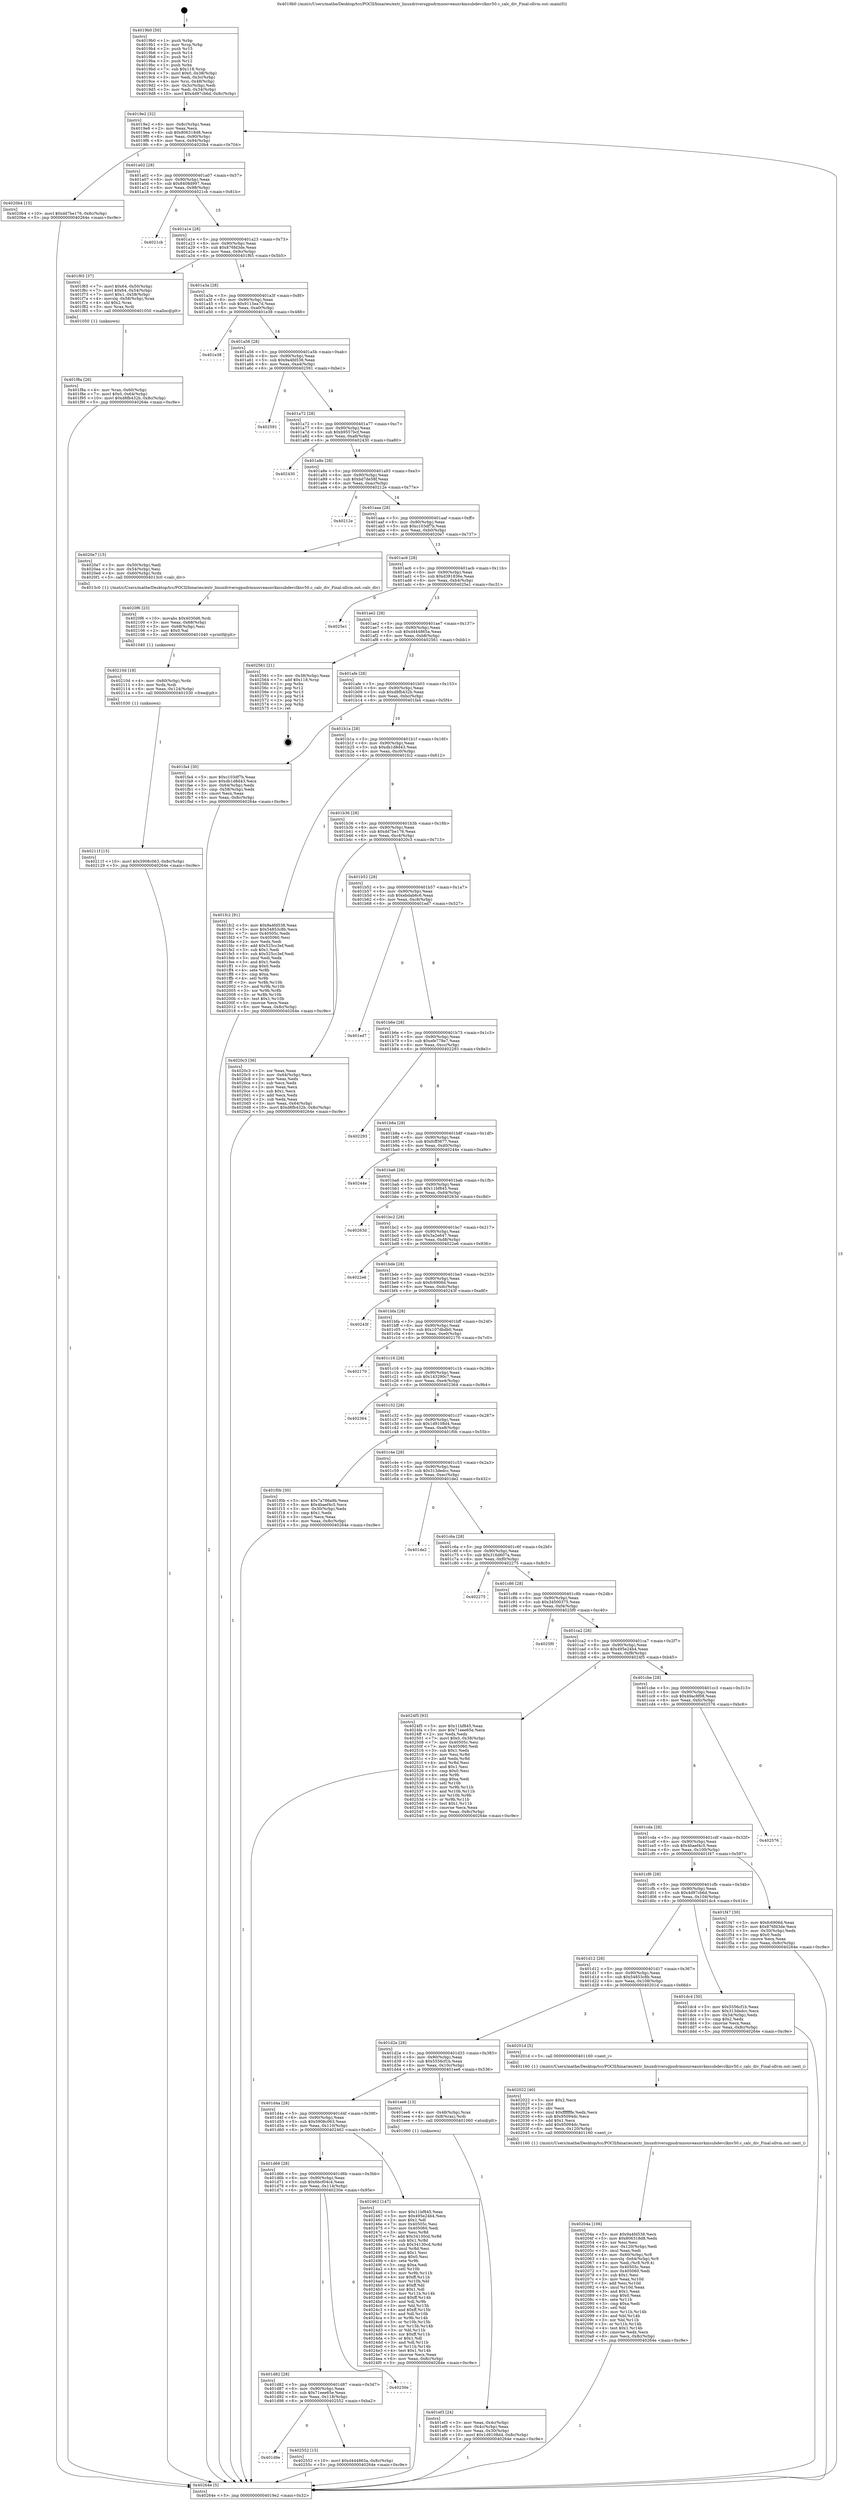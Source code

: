 digraph "0x4019b0" {
  label = "0x4019b0 (/mnt/c/Users/mathe/Desktop/tcc/POCII/binaries/extr_linuxdriversgpudrmnouveaunvkmsubdevclknv50.c_calc_div_Final-ollvm.out::main(0))"
  labelloc = "t"
  node[shape=record]

  Entry [label="",width=0.3,height=0.3,shape=circle,fillcolor=black,style=filled]
  "0x4019e2" [label="{
     0x4019e2 [32]\l
     | [instrs]\l
     &nbsp;&nbsp;0x4019e2 \<+6\>: mov -0x8c(%rbp),%eax\l
     &nbsp;&nbsp;0x4019e8 \<+2\>: mov %eax,%ecx\l
     &nbsp;&nbsp;0x4019ea \<+6\>: sub $0x806318d8,%ecx\l
     &nbsp;&nbsp;0x4019f0 \<+6\>: mov %eax,-0x90(%rbp)\l
     &nbsp;&nbsp;0x4019f6 \<+6\>: mov %ecx,-0x94(%rbp)\l
     &nbsp;&nbsp;0x4019fc \<+6\>: je 00000000004020b4 \<main+0x704\>\l
  }"]
  "0x4020b4" [label="{
     0x4020b4 [15]\l
     | [instrs]\l
     &nbsp;&nbsp;0x4020b4 \<+10\>: movl $0xdd7be176,-0x8c(%rbp)\l
     &nbsp;&nbsp;0x4020be \<+5\>: jmp 000000000040264e \<main+0xc9e\>\l
  }"]
  "0x401a02" [label="{
     0x401a02 [28]\l
     | [instrs]\l
     &nbsp;&nbsp;0x401a02 \<+5\>: jmp 0000000000401a07 \<main+0x57\>\l
     &nbsp;&nbsp;0x401a07 \<+6\>: mov -0x90(%rbp),%eax\l
     &nbsp;&nbsp;0x401a0d \<+5\>: sub $0x8408d997,%eax\l
     &nbsp;&nbsp;0x401a12 \<+6\>: mov %eax,-0x98(%rbp)\l
     &nbsp;&nbsp;0x401a18 \<+6\>: je 00000000004021cb \<main+0x81b\>\l
  }"]
  Exit [label="",width=0.3,height=0.3,shape=circle,fillcolor=black,style=filled,peripheries=2]
  "0x4021cb" [label="{
     0x4021cb\l
  }", style=dashed]
  "0x401a1e" [label="{
     0x401a1e [28]\l
     | [instrs]\l
     &nbsp;&nbsp;0x401a1e \<+5\>: jmp 0000000000401a23 \<main+0x73\>\l
     &nbsp;&nbsp;0x401a23 \<+6\>: mov -0x90(%rbp),%eax\l
     &nbsp;&nbsp;0x401a29 \<+5\>: sub $0x876fd3de,%eax\l
     &nbsp;&nbsp;0x401a2e \<+6\>: mov %eax,-0x9c(%rbp)\l
     &nbsp;&nbsp;0x401a34 \<+6\>: je 0000000000401f65 \<main+0x5b5\>\l
  }"]
  "0x401d9e" [label="{
     0x401d9e\l
  }", style=dashed]
  "0x401f65" [label="{
     0x401f65 [37]\l
     | [instrs]\l
     &nbsp;&nbsp;0x401f65 \<+7\>: movl $0x64,-0x50(%rbp)\l
     &nbsp;&nbsp;0x401f6c \<+7\>: movl $0x64,-0x54(%rbp)\l
     &nbsp;&nbsp;0x401f73 \<+7\>: movl $0x1,-0x58(%rbp)\l
     &nbsp;&nbsp;0x401f7a \<+4\>: movslq -0x58(%rbp),%rax\l
     &nbsp;&nbsp;0x401f7e \<+4\>: shl $0x2,%rax\l
     &nbsp;&nbsp;0x401f82 \<+3\>: mov %rax,%rdi\l
     &nbsp;&nbsp;0x401f85 \<+5\>: call 0000000000401050 \<malloc@plt\>\l
     | [calls]\l
     &nbsp;&nbsp;0x401050 \{1\} (unknown)\l
  }"]
  "0x401a3a" [label="{
     0x401a3a [28]\l
     | [instrs]\l
     &nbsp;&nbsp;0x401a3a \<+5\>: jmp 0000000000401a3f \<main+0x8f\>\l
     &nbsp;&nbsp;0x401a3f \<+6\>: mov -0x90(%rbp),%eax\l
     &nbsp;&nbsp;0x401a45 \<+5\>: sub $0x9115ea7d,%eax\l
     &nbsp;&nbsp;0x401a4a \<+6\>: mov %eax,-0xa0(%rbp)\l
     &nbsp;&nbsp;0x401a50 \<+6\>: je 0000000000401e38 \<main+0x488\>\l
  }"]
  "0x402552" [label="{
     0x402552 [15]\l
     | [instrs]\l
     &nbsp;&nbsp;0x402552 \<+10\>: movl $0xd444865a,-0x8c(%rbp)\l
     &nbsp;&nbsp;0x40255c \<+5\>: jmp 000000000040264e \<main+0xc9e\>\l
  }"]
  "0x401e38" [label="{
     0x401e38\l
  }", style=dashed]
  "0x401a56" [label="{
     0x401a56 [28]\l
     | [instrs]\l
     &nbsp;&nbsp;0x401a56 \<+5\>: jmp 0000000000401a5b \<main+0xab\>\l
     &nbsp;&nbsp;0x401a5b \<+6\>: mov -0x90(%rbp),%eax\l
     &nbsp;&nbsp;0x401a61 \<+5\>: sub $0x9a4fd538,%eax\l
     &nbsp;&nbsp;0x401a66 \<+6\>: mov %eax,-0xa4(%rbp)\l
     &nbsp;&nbsp;0x401a6c \<+6\>: je 0000000000402591 \<main+0xbe1\>\l
  }"]
  "0x401d82" [label="{
     0x401d82 [28]\l
     | [instrs]\l
     &nbsp;&nbsp;0x401d82 \<+5\>: jmp 0000000000401d87 \<main+0x3d7\>\l
     &nbsp;&nbsp;0x401d87 \<+6\>: mov -0x90(%rbp),%eax\l
     &nbsp;&nbsp;0x401d8d \<+5\>: sub $0x71eee65e,%eax\l
     &nbsp;&nbsp;0x401d92 \<+6\>: mov %eax,-0x118(%rbp)\l
     &nbsp;&nbsp;0x401d98 \<+6\>: je 0000000000402552 \<main+0xba2\>\l
  }"]
  "0x402591" [label="{
     0x402591\l
  }", style=dashed]
  "0x401a72" [label="{
     0x401a72 [28]\l
     | [instrs]\l
     &nbsp;&nbsp;0x401a72 \<+5\>: jmp 0000000000401a77 \<main+0xc7\>\l
     &nbsp;&nbsp;0x401a77 \<+6\>: mov -0x90(%rbp),%eax\l
     &nbsp;&nbsp;0x401a7d \<+5\>: sub $0xb9557bcf,%eax\l
     &nbsp;&nbsp;0x401a82 \<+6\>: mov %eax,-0xa8(%rbp)\l
     &nbsp;&nbsp;0x401a88 \<+6\>: je 0000000000402430 \<main+0xa80\>\l
  }"]
  "0x40230e" [label="{
     0x40230e\l
  }", style=dashed]
  "0x402430" [label="{
     0x402430\l
  }", style=dashed]
  "0x401a8e" [label="{
     0x401a8e [28]\l
     | [instrs]\l
     &nbsp;&nbsp;0x401a8e \<+5\>: jmp 0000000000401a93 \<main+0xe3\>\l
     &nbsp;&nbsp;0x401a93 \<+6\>: mov -0x90(%rbp),%eax\l
     &nbsp;&nbsp;0x401a99 \<+5\>: sub $0xbd7de58f,%eax\l
     &nbsp;&nbsp;0x401a9e \<+6\>: mov %eax,-0xac(%rbp)\l
     &nbsp;&nbsp;0x401aa4 \<+6\>: je 000000000040212e \<main+0x77e\>\l
  }"]
  "0x401d66" [label="{
     0x401d66 [28]\l
     | [instrs]\l
     &nbsp;&nbsp;0x401d66 \<+5\>: jmp 0000000000401d6b \<main+0x3bb\>\l
     &nbsp;&nbsp;0x401d6b \<+6\>: mov -0x90(%rbp),%eax\l
     &nbsp;&nbsp;0x401d71 \<+5\>: sub $0x6bcf04c4,%eax\l
     &nbsp;&nbsp;0x401d76 \<+6\>: mov %eax,-0x114(%rbp)\l
     &nbsp;&nbsp;0x401d7c \<+6\>: je 000000000040230e \<main+0x95e\>\l
  }"]
  "0x40212e" [label="{
     0x40212e\l
  }", style=dashed]
  "0x401aaa" [label="{
     0x401aaa [28]\l
     | [instrs]\l
     &nbsp;&nbsp;0x401aaa \<+5\>: jmp 0000000000401aaf \<main+0xff\>\l
     &nbsp;&nbsp;0x401aaf \<+6\>: mov -0x90(%rbp),%eax\l
     &nbsp;&nbsp;0x401ab5 \<+5\>: sub $0xc103df7b,%eax\l
     &nbsp;&nbsp;0x401aba \<+6\>: mov %eax,-0xb0(%rbp)\l
     &nbsp;&nbsp;0x401ac0 \<+6\>: je 00000000004020e7 \<main+0x737\>\l
  }"]
  "0x402462" [label="{
     0x402462 [147]\l
     | [instrs]\l
     &nbsp;&nbsp;0x402462 \<+5\>: mov $0x11bf845,%eax\l
     &nbsp;&nbsp;0x402467 \<+5\>: mov $0x495e24b4,%ecx\l
     &nbsp;&nbsp;0x40246c \<+2\>: mov $0x1,%dl\l
     &nbsp;&nbsp;0x40246e \<+7\>: mov 0x40505c,%esi\l
     &nbsp;&nbsp;0x402475 \<+7\>: mov 0x405060,%edi\l
     &nbsp;&nbsp;0x40247c \<+3\>: mov %esi,%r8d\l
     &nbsp;&nbsp;0x40247f \<+7\>: add $0x34130cd,%r8d\l
     &nbsp;&nbsp;0x402486 \<+4\>: sub $0x1,%r8d\l
     &nbsp;&nbsp;0x40248a \<+7\>: sub $0x34130cd,%r8d\l
     &nbsp;&nbsp;0x402491 \<+4\>: imul %r8d,%esi\l
     &nbsp;&nbsp;0x402495 \<+3\>: and $0x1,%esi\l
     &nbsp;&nbsp;0x402498 \<+3\>: cmp $0x0,%esi\l
     &nbsp;&nbsp;0x40249b \<+4\>: sete %r9b\l
     &nbsp;&nbsp;0x40249f \<+3\>: cmp $0xa,%edi\l
     &nbsp;&nbsp;0x4024a2 \<+4\>: setl %r10b\l
     &nbsp;&nbsp;0x4024a6 \<+3\>: mov %r9b,%r11b\l
     &nbsp;&nbsp;0x4024a9 \<+4\>: xor $0xff,%r11b\l
     &nbsp;&nbsp;0x4024ad \<+3\>: mov %r10b,%bl\l
     &nbsp;&nbsp;0x4024b0 \<+3\>: xor $0xff,%bl\l
     &nbsp;&nbsp;0x4024b3 \<+3\>: xor $0x1,%dl\l
     &nbsp;&nbsp;0x4024b6 \<+3\>: mov %r11b,%r14b\l
     &nbsp;&nbsp;0x4024b9 \<+4\>: and $0xff,%r14b\l
     &nbsp;&nbsp;0x4024bd \<+3\>: and %dl,%r9b\l
     &nbsp;&nbsp;0x4024c0 \<+3\>: mov %bl,%r15b\l
     &nbsp;&nbsp;0x4024c3 \<+4\>: and $0xff,%r15b\l
     &nbsp;&nbsp;0x4024c7 \<+3\>: and %dl,%r10b\l
     &nbsp;&nbsp;0x4024ca \<+3\>: or %r9b,%r14b\l
     &nbsp;&nbsp;0x4024cd \<+3\>: or %r10b,%r15b\l
     &nbsp;&nbsp;0x4024d0 \<+3\>: xor %r15b,%r14b\l
     &nbsp;&nbsp;0x4024d3 \<+3\>: or %bl,%r11b\l
     &nbsp;&nbsp;0x4024d6 \<+4\>: xor $0xff,%r11b\l
     &nbsp;&nbsp;0x4024da \<+3\>: or $0x1,%dl\l
     &nbsp;&nbsp;0x4024dd \<+3\>: and %dl,%r11b\l
     &nbsp;&nbsp;0x4024e0 \<+3\>: or %r11b,%r14b\l
     &nbsp;&nbsp;0x4024e3 \<+4\>: test $0x1,%r14b\l
     &nbsp;&nbsp;0x4024e7 \<+3\>: cmovne %ecx,%eax\l
     &nbsp;&nbsp;0x4024ea \<+6\>: mov %eax,-0x8c(%rbp)\l
     &nbsp;&nbsp;0x4024f0 \<+5\>: jmp 000000000040264e \<main+0xc9e\>\l
  }"]
  "0x4020e7" [label="{
     0x4020e7 [15]\l
     | [instrs]\l
     &nbsp;&nbsp;0x4020e7 \<+3\>: mov -0x50(%rbp),%edi\l
     &nbsp;&nbsp;0x4020ea \<+3\>: mov -0x54(%rbp),%esi\l
     &nbsp;&nbsp;0x4020ed \<+4\>: mov -0x60(%rbp),%rdx\l
     &nbsp;&nbsp;0x4020f1 \<+5\>: call 00000000004013c0 \<calc_div\>\l
     | [calls]\l
     &nbsp;&nbsp;0x4013c0 \{1\} (/mnt/c/Users/mathe/Desktop/tcc/POCII/binaries/extr_linuxdriversgpudrmnouveaunvkmsubdevclknv50.c_calc_div_Final-ollvm.out::calc_div)\l
  }"]
  "0x401ac6" [label="{
     0x401ac6 [28]\l
     | [instrs]\l
     &nbsp;&nbsp;0x401ac6 \<+5\>: jmp 0000000000401acb \<main+0x11b\>\l
     &nbsp;&nbsp;0x401acb \<+6\>: mov -0x90(%rbp),%eax\l
     &nbsp;&nbsp;0x401ad1 \<+5\>: sub $0xd381836e,%eax\l
     &nbsp;&nbsp;0x401ad6 \<+6\>: mov %eax,-0xb4(%rbp)\l
     &nbsp;&nbsp;0x401adc \<+6\>: je 00000000004025e1 \<main+0xc31\>\l
  }"]
  "0x40211f" [label="{
     0x40211f [15]\l
     | [instrs]\l
     &nbsp;&nbsp;0x40211f \<+10\>: movl $0x5908c063,-0x8c(%rbp)\l
     &nbsp;&nbsp;0x402129 \<+5\>: jmp 000000000040264e \<main+0xc9e\>\l
  }"]
  "0x4025e1" [label="{
     0x4025e1\l
  }", style=dashed]
  "0x401ae2" [label="{
     0x401ae2 [28]\l
     | [instrs]\l
     &nbsp;&nbsp;0x401ae2 \<+5\>: jmp 0000000000401ae7 \<main+0x137\>\l
     &nbsp;&nbsp;0x401ae7 \<+6\>: mov -0x90(%rbp),%eax\l
     &nbsp;&nbsp;0x401aed \<+5\>: sub $0xd444865a,%eax\l
     &nbsp;&nbsp;0x401af2 \<+6\>: mov %eax,-0xb8(%rbp)\l
     &nbsp;&nbsp;0x401af8 \<+6\>: je 0000000000402561 \<main+0xbb1\>\l
  }"]
  "0x40210d" [label="{
     0x40210d [18]\l
     | [instrs]\l
     &nbsp;&nbsp;0x40210d \<+4\>: mov -0x60(%rbp),%rdx\l
     &nbsp;&nbsp;0x402111 \<+3\>: mov %rdx,%rdi\l
     &nbsp;&nbsp;0x402114 \<+6\>: mov %eax,-0x124(%rbp)\l
     &nbsp;&nbsp;0x40211a \<+5\>: call 0000000000401030 \<free@plt\>\l
     | [calls]\l
     &nbsp;&nbsp;0x401030 \{1\} (unknown)\l
  }"]
  "0x402561" [label="{
     0x402561 [21]\l
     | [instrs]\l
     &nbsp;&nbsp;0x402561 \<+3\>: mov -0x38(%rbp),%eax\l
     &nbsp;&nbsp;0x402564 \<+7\>: add $0x118,%rsp\l
     &nbsp;&nbsp;0x40256b \<+1\>: pop %rbx\l
     &nbsp;&nbsp;0x40256c \<+2\>: pop %r12\l
     &nbsp;&nbsp;0x40256e \<+2\>: pop %r13\l
     &nbsp;&nbsp;0x402570 \<+2\>: pop %r14\l
     &nbsp;&nbsp;0x402572 \<+2\>: pop %r15\l
     &nbsp;&nbsp;0x402574 \<+1\>: pop %rbp\l
     &nbsp;&nbsp;0x402575 \<+1\>: ret\l
  }"]
  "0x401afe" [label="{
     0x401afe [28]\l
     | [instrs]\l
     &nbsp;&nbsp;0x401afe \<+5\>: jmp 0000000000401b03 \<main+0x153\>\l
     &nbsp;&nbsp;0x401b03 \<+6\>: mov -0x90(%rbp),%eax\l
     &nbsp;&nbsp;0x401b09 \<+5\>: sub $0xd8fb432b,%eax\l
     &nbsp;&nbsp;0x401b0e \<+6\>: mov %eax,-0xbc(%rbp)\l
     &nbsp;&nbsp;0x401b14 \<+6\>: je 0000000000401fa4 \<main+0x5f4\>\l
  }"]
  "0x4020f6" [label="{
     0x4020f6 [23]\l
     | [instrs]\l
     &nbsp;&nbsp;0x4020f6 \<+10\>: movabs $0x4030d6,%rdi\l
     &nbsp;&nbsp;0x402100 \<+3\>: mov %eax,-0x68(%rbp)\l
     &nbsp;&nbsp;0x402103 \<+3\>: mov -0x68(%rbp),%esi\l
     &nbsp;&nbsp;0x402106 \<+2\>: mov $0x0,%al\l
     &nbsp;&nbsp;0x402108 \<+5\>: call 0000000000401040 \<printf@plt\>\l
     | [calls]\l
     &nbsp;&nbsp;0x401040 \{1\} (unknown)\l
  }"]
  "0x401fa4" [label="{
     0x401fa4 [30]\l
     | [instrs]\l
     &nbsp;&nbsp;0x401fa4 \<+5\>: mov $0xc103df7b,%eax\l
     &nbsp;&nbsp;0x401fa9 \<+5\>: mov $0xdb1d8d43,%ecx\l
     &nbsp;&nbsp;0x401fae \<+3\>: mov -0x64(%rbp),%edx\l
     &nbsp;&nbsp;0x401fb1 \<+3\>: cmp -0x58(%rbp),%edx\l
     &nbsp;&nbsp;0x401fb4 \<+3\>: cmovl %ecx,%eax\l
     &nbsp;&nbsp;0x401fb7 \<+6\>: mov %eax,-0x8c(%rbp)\l
     &nbsp;&nbsp;0x401fbd \<+5\>: jmp 000000000040264e \<main+0xc9e\>\l
  }"]
  "0x401b1a" [label="{
     0x401b1a [28]\l
     | [instrs]\l
     &nbsp;&nbsp;0x401b1a \<+5\>: jmp 0000000000401b1f \<main+0x16f\>\l
     &nbsp;&nbsp;0x401b1f \<+6\>: mov -0x90(%rbp),%eax\l
     &nbsp;&nbsp;0x401b25 \<+5\>: sub $0xdb1d8d43,%eax\l
     &nbsp;&nbsp;0x401b2a \<+6\>: mov %eax,-0xc0(%rbp)\l
     &nbsp;&nbsp;0x401b30 \<+6\>: je 0000000000401fc2 \<main+0x612\>\l
  }"]
  "0x40204a" [label="{
     0x40204a [106]\l
     | [instrs]\l
     &nbsp;&nbsp;0x40204a \<+5\>: mov $0x9a4fd538,%ecx\l
     &nbsp;&nbsp;0x40204f \<+5\>: mov $0x806318d8,%edx\l
     &nbsp;&nbsp;0x402054 \<+2\>: xor %esi,%esi\l
     &nbsp;&nbsp;0x402056 \<+6\>: mov -0x120(%rbp),%edi\l
     &nbsp;&nbsp;0x40205c \<+3\>: imul %eax,%edi\l
     &nbsp;&nbsp;0x40205f \<+4\>: mov -0x60(%rbp),%r8\l
     &nbsp;&nbsp;0x402063 \<+4\>: movslq -0x64(%rbp),%r9\l
     &nbsp;&nbsp;0x402067 \<+4\>: mov %edi,(%r8,%r9,4)\l
     &nbsp;&nbsp;0x40206b \<+7\>: mov 0x40505c,%eax\l
     &nbsp;&nbsp;0x402072 \<+7\>: mov 0x405060,%edi\l
     &nbsp;&nbsp;0x402079 \<+3\>: sub $0x1,%esi\l
     &nbsp;&nbsp;0x40207c \<+3\>: mov %eax,%r10d\l
     &nbsp;&nbsp;0x40207f \<+3\>: add %esi,%r10d\l
     &nbsp;&nbsp;0x402082 \<+4\>: imul %r10d,%eax\l
     &nbsp;&nbsp;0x402086 \<+3\>: and $0x1,%eax\l
     &nbsp;&nbsp;0x402089 \<+3\>: cmp $0x0,%eax\l
     &nbsp;&nbsp;0x40208c \<+4\>: sete %r11b\l
     &nbsp;&nbsp;0x402090 \<+3\>: cmp $0xa,%edi\l
     &nbsp;&nbsp;0x402093 \<+3\>: setl %bl\l
     &nbsp;&nbsp;0x402096 \<+3\>: mov %r11b,%r14b\l
     &nbsp;&nbsp;0x402099 \<+3\>: and %bl,%r14b\l
     &nbsp;&nbsp;0x40209c \<+3\>: xor %bl,%r11b\l
     &nbsp;&nbsp;0x40209f \<+3\>: or %r11b,%r14b\l
     &nbsp;&nbsp;0x4020a2 \<+4\>: test $0x1,%r14b\l
     &nbsp;&nbsp;0x4020a6 \<+3\>: cmovne %edx,%ecx\l
     &nbsp;&nbsp;0x4020a9 \<+6\>: mov %ecx,-0x8c(%rbp)\l
     &nbsp;&nbsp;0x4020af \<+5\>: jmp 000000000040264e \<main+0xc9e\>\l
  }"]
  "0x401fc2" [label="{
     0x401fc2 [91]\l
     | [instrs]\l
     &nbsp;&nbsp;0x401fc2 \<+5\>: mov $0x9a4fd538,%eax\l
     &nbsp;&nbsp;0x401fc7 \<+5\>: mov $0x54853c8b,%ecx\l
     &nbsp;&nbsp;0x401fcc \<+7\>: mov 0x40505c,%edx\l
     &nbsp;&nbsp;0x401fd3 \<+7\>: mov 0x405060,%esi\l
     &nbsp;&nbsp;0x401fda \<+2\>: mov %edx,%edi\l
     &nbsp;&nbsp;0x401fdc \<+6\>: add $0x525cc3ef,%edi\l
     &nbsp;&nbsp;0x401fe2 \<+3\>: sub $0x1,%edi\l
     &nbsp;&nbsp;0x401fe5 \<+6\>: sub $0x525cc3ef,%edi\l
     &nbsp;&nbsp;0x401feb \<+3\>: imul %edi,%edx\l
     &nbsp;&nbsp;0x401fee \<+3\>: and $0x1,%edx\l
     &nbsp;&nbsp;0x401ff1 \<+3\>: cmp $0x0,%edx\l
     &nbsp;&nbsp;0x401ff4 \<+4\>: sete %r8b\l
     &nbsp;&nbsp;0x401ff8 \<+3\>: cmp $0xa,%esi\l
     &nbsp;&nbsp;0x401ffb \<+4\>: setl %r9b\l
     &nbsp;&nbsp;0x401fff \<+3\>: mov %r8b,%r10b\l
     &nbsp;&nbsp;0x402002 \<+3\>: and %r9b,%r10b\l
     &nbsp;&nbsp;0x402005 \<+3\>: xor %r9b,%r8b\l
     &nbsp;&nbsp;0x402008 \<+3\>: or %r8b,%r10b\l
     &nbsp;&nbsp;0x40200b \<+4\>: test $0x1,%r10b\l
     &nbsp;&nbsp;0x40200f \<+3\>: cmovne %ecx,%eax\l
     &nbsp;&nbsp;0x402012 \<+6\>: mov %eax,-0x8c(%rbp)\l
     &nbsp;&nbsp;0x402018 \<+5\>: jmp 000000000040264e \<main+0xc9e\>\l
  }"]
  "0x401b36" [label="{
     0x401b36 [28]\l
     | [instrs]\l
     &nbsp;&nbsp;0x401b36 \<+5\>: jmp 0000000000401b3b \<main+0x18b\>\l
     &nbsp;&nbsp;0x401b3b \<+6\>: mov -0x90(%rbp),%eax\l
     &nbsp;&nbsp;0x401b41 \<+5\>: sub $0xdd7be176,%eax\l
     &nbsp;&nbsp;0x401b46 \<+6\>: mov %eax,-0xc4(%rbp)\l
     &nbsp;&nbsp;0x401b4c \<+6\>: je 00000000004020c3 \<main+0x713\>\l
  }"]
  "0x402022" [label="{
     0x402022 [40]\l
     | [instrs]\l
     &nbsp;&nbsp;0x402022 \<+5\>: mov $0x2,%ecx\l
     &nbsp;&nbsp;0x402027 \<+1\>: cltd\l
     &nbsp;&nbsp;0x402028 \<+2\>: idiv %ecx\l
     &nbsp;&nbsp;0x40202a \<+6\>: imul $0xfffffffe,%edx,%ecx\l
     &nbsp;&nbsp;0x402030 \<+6\>: sub $0x95094dc,%ecx\l
     &nbsp;&nbsp;0x402036 \<+3\>: add $0x1,%ecx\l
     &nbsp;&nbsp;0x402039 \<+6\>: add $0x95094dc,%ecx\l
     &nbsp;&nbsp;0x40203f \<+6\>: mov %ecx,-0x120(%rbp)\l
     &nbsp;&nbsp;0x402045 \<+5\>: call 0000000000401160 \<next_i\>\l
     | [calls]\l
     &nbsp;&nbsp;0x401160 \{1\} (/mnt/c/Users/mathe/Desktop/tcc/POCII/binaries/extr_linuxdriversgpudrmnouveaunvkmsubdevclknv50.c_calc_div_Final-ollvm.out::next_i)\l
  }"]
  "0x4020c3" [label="{
     0x4020c3 [36]\l
     | [instrs]\l
     &nbsp;&nbsp;0x4020c3 \<+2\>: xor %eax,%eax\l
     &nbsp;&nbsp;0x4020c5 \<+3\>: mov -0x64(%rbp),%ecx\l
     &nbsp;&nbsp;0x4020c8 \<+2\>: mov %eax,%edx\l
     &nbsp;&nbsp;0x4020ca \<+2\>: sub %ecx,%edx\l
     &nbsp;&nbsp;0x4020cc \<+2\>: mov %eax,%ecx\l
     &nbsp;&nbsp;0x4020ce \<+3\>: sub $0x1,%ecx\l
     &nbsp;&nbsp;0x4020d1 \<+2\>: add %ecx,%edx\l
     &nbsp;&nbsp;0x4020d3 \<+2\>: sub %edx,%eax\l
     &nbsp;&nbsp;0x4020d5 \<+3\>: mov %eax,-0x64(%rbp)\l
     &nbsp;&nbsp;0x4020d8 \<+10\>: movl $0xd8fb432b,-0x8c(%rbp)\l
     &nbsp;&nbsp;0x4020e2 \<+5\>: jmp 000000000040264e \<main+0xc9e\>\l
  }"]
  "0x401b52" [label="{
     0x401b52 [28]\l
     | [instrs]\l
     &nbsp;&nbsp;0x401b52 \<+5\>: jmp 0000000000401b57 \<main+0x1a7\>\l
     &nbsp;&nbsp;0x401b57 \<+6\>: mov -0x90(%rbp),%eax\l
     &nbsp;&nbsp;0x401b5d \<+5\>: sub $0xebdab6c6,%eax\l
     &nbsp;&nbsp;0x401b62 \<+6\>: mov %eax,-0xc8(%rbp)\l
     &nbsp;&nbsp;0x401b68 \<+6\>: je 0000000000401ed7 \<main+0x527\>\l
  }"]
  "0x401f8a" [label="{
     0x401f8a [26]\l
     | [instrs]\l
     &nbsp;&nbsp;0x401f8a \<+4\>: mov %rax,-0x60(%rbp)\l
     &nbsp;&nbsp;0x401f8e \<+7\>: movl $0x0,-0x64(%rbp)\l
     &nbsp;&nbsp;0x401f95 \<+10\>: movl $0xd8fb432b,-0x8c(%rbp)\l
     &nbsp;&nbsp;0x401f9f \<+5\>: jmp 000000000040264e \<main+0xc9e\>\l
  }"]
  "0x401ed7" [label="{
     0x401ed7\l
  }", style=dashed]
  "0x401b6e" [label="{
     0x401b6e [28]\l
     | [instrs]\l
     &nbsp;&nbsp;0x401b6e \<+5\>: jmp 0000000000401b73 \<main+0x1c3\>\l
     &nbsp;&nbsp;0x401b73 \<+6\>: mov -0x90(%rbp),%eax\l
     &nbsp;&nbsp;0x401b79 \<+5\>: sub $0xefe778e7,%eax\l
     &nbsp;&nbsp;0x401b7e \<+6\>: mov %eax,-0xcc(%rbp)\l
     &nbsp;&nbsp;0x401b84 \<+6\>: je 0000000000402293 \<main+0x8e3\>\l
  }"]
  "0x401ef3" [label="{
     0x401ef3 [24]\l
     | [instrs]\l
     &nbsp;&nbsp;0x401ef3 \<+3\>: mov %eax,-0x4c(%rbp)\l
     &nbsp;&nbsp;0x401ef6 \<+3\>: mov -0x4c(%rbp),%eax\l
     &nbsp;&nbsp;0x401ef9 \<+3\>: mov %eax,-0x30(%rbp)\l
     &nbsp;&nbsp;0x401efc \<+10\>: movl $0x1d9108d4,-0x8c(%rbp)\l
     &nbsp;&nbsp;0x401f06 \<+5\>: jmp 000000000040264e \<main+0xc9e\>\l
  }"]
  "0x402293" [label="{
     0x402293\l
  }", style=dashed]
  "0x401b8a" [label="{
     0x401b8a [28]\l
     | [instrs]\l
     &nbsp;&nbsp;0x401b8a \<+5\>: jmp 0000000000401b8f \<main+0x1df\>\l
     &nbsp;&nbsp;0x401b8f \<+6\>: mov -0x90(%rbp),%eax\l
     &nbsp;&nbsp;0x401b95 \<+5\>: sub $0xfcff3677,%eax\l
     &nbsp;&nbsp;0x401b9a \<+6\>: mov %eax,-0xd0(%rbp)\l
     &nbsp;&nbsp;0x401ba0 \<+6\>: je 000000000040244e \<main+0xa9e\>\l
  }"]
  "0x401d4a" [label="{
     0x401d4a [28]\l
     | [instrs]\l
     &nbsp;&nbsp;0x401d4a \<+5\>: jmp 0000000000401d4f \<main+0x39f\>\l
     &nbsp;&nbsp;0x401d4f \<+6\>: mov -0x90(%rbp),%eax\l
     &nbsp;&nbsp;0x401d55 \<+5\>: sub $0x5908c063,%eax\l
     &nbsp;&nbsp;0x401d5a \<+6\>: mov %eax,-0x110(%rbp)\l
     &nbsp;&nbsp;0x401d60 \<+6\>: je 0000000000402462 \<main+0xab2\>\l
  }"]
  "0x40244e" [label="{
     0x40244e\l
  }", style=dashed]
  "0x401ba6" [label="{
     0x401ba6 [28]\l
     | [instrs]\l
     &nbsp;&nbsp;0x401ba6 \<+5\>: jmp 0000000000401bab \<main+0x1fb\>\l
     &nbsp;&nbsp;0x401bab \<+6\>: mov -0x90(%rbp),%eax\l
     &nbsp;&nbsp;0x401bb1 \<+5\>: sub $0x11bf845,%eax\l
     &nbsp;&nbsp;0x401bb6 \<+6\>: mov %eax,-0xd4(%rbp)\l
     &nbsp;&nbsp;0x401bbc \<+6\>: je 000000000040263d \<main+0xc8d\>\l
  }"]
  "0x401ee6" [label="{
     0x401ee6 [13]\l
     | [instrs]\l
     &nbsp;&nbsp;0x401ee6 \<+4\>: mov -0x48(%rbp),%rax\l
     &nbsp;&nbsp;0x401eea \<+4\>: mov 0x8(%rax),%rdi\l
     &nbsp;&nbsp;0x401eee \<+5\>: call 0000000000401060 \<atoi@plt\>\l
     | [calls]\l
     &nbsp;&nbsp;0x401060 \{1\} (unknown)\l
  }"]
  "0x40263d" [label="{
     0x40263d\l
  }", style=dashed]
  "0x401bc2" [label="{
     0x401bc2 [28]\l
     | [instrs]\l
     &nbsp;&nbsp;0x401bc2 \<+5\>: jmp 0000000000401bc7 \<main+0x217\>\l
     &nbsp;&nbsp;0x401bc7 \<+6\>: mov -0x90(%rbp),%eax\l
     &nbsp;&nbsp;0x401bcd \<+5\>: sub $0x3a2e647,%eax\l
     &nbsp;&nbsp;0x401bd2 \<+6\>: mov %eax,-0xd8(%rbp)\l
     &nbsp;&nbsp;0x401bd8 \<+6\>: je 00000000004022e6 \<main+0x936\>\l
  }"]
  "0x401d2e" [label="{
     0x401d2e [28]\l
     | [instrs]\l
     &nbsp;&nbsp;0x401d2e \<+5\>: jmp 0000000000401d33 \<main+0x383\>\l
     &nbsp;&nbsp;0x401d33 \<+6\>: mov -0x90(%rbp),%eax\l
     &nbsp;&nbsp;0x401d39 \<+5\>: sub $0x5556cf1b,%eax\l
     &nbsp;&nbsp;0x401d3e \<+6\>: mov %eax,-0x10c(%rbp)\l
     &nbsp;&nbsp;0x401d44 \<+6\>: je 0000000000401ee6 \<main+0x536\>\l
  }"]
  "0x4022e6" [label="{
     0x4022e6\l
  }", style=dashed]
  "0x401bde" [label="{
     0x401bde [28]\l
     | [instrs]\l
     &nbsp;&nbsp;0x401bde \<+5\>: jmp 0000000000401be3 \<main+0x233\>\l
     &nbsp;&nbsp;0x401be3 \<+6\>: mov -0x90(%rbp),%eax\l
     &nbsp;&nbsp;0x401be9 \<+5\>: sub $0xfc6906d,%eax\l
     &nbsp;&nbsp;0x401bee \<+6\>: mov %eax,-0xdc(%rbp)\l
     &nbsp;&nbsp;0x401bf4 \<+6\>: je 000000000040243f \<main+0xa8f\>\l
  }"]
  "0x40201d" [label="{
     0x40201d [5]\l
     | [instrs]\l
     &nbsp;&nbsp;0x40201d \<+5\>: call 0000000000401160 \<next_i\>\l
     | [calls]\l
     &nbsp;&nbsp;0x401160 \{1\} (/mnt/c/Users/mathe/Desktop/tcc/POCII/binaries/extr_linuxdriversgpudrmnouveaunvkmsubdevclknv50.c_calc_div_Final-ollvm.out::next_i)\l
  }"]
  "0x40243f" [label="{
     0x40243f\l
  }", style=dashed]
  "0x401bfa" [label="{
     0x401bfa [28]\l
     | [instrs]\l
     &nbsp;&nbsp;0x401bfa \<+5\>: jmp 0000000000401bff \<main+0x24f\>\l
     &nbsp;&nbsp;0x401bff \<+6\>: mov -0x90(%rbp),%eax\l
     &nbsp;&nbsp;0x401c05 \<+5\>: sub $0x107dbdb0,%eax\l
     &nbsp;&nbsp;0x401c0a \<+6\>: mov %eax,-0xe0(%rbp)\l
     &nbsp;&nbsp;0x401c10 \<+6\>: je 0000000000402170 \<main+0x7c0\>\l
  }"]
  "0x4019b0" [label="{
     0x4019b0 [50]\l
     | [instrs]\l
     &nbsp;&nbsp;0x4019b0 \<+1\>: push %rbp\l
     &nbsp;&nbsp;0x4019b1 \<+3\>: mov %rsp,%rbp\l
     &nbsp;&nbsp;0x4019b4 \<+2\>: push %r15\l
     &nbsp;&nbsp;0x4019b6 \<+2\>: push %r14\l
     &nbsp;&nbsp;0x4019b8 \<+2\>: push %r13\l
     &nbsp;&nbsp;0x4019ba \<+2\>: push %r12\l
     &nbsp;&nbsp;0x4019bc \<+1\>: push %rbx\l
     &nbsp;&nbsp;0x4019bd \<+7\>: sub $0x118,%rsp\l
     &nbsp;&nbsp;0x4019c4 \<+7\>: movl $0x0,-0x38(%rbp)\l
     &nbsp;&nbsp;0x4019cb \<+3\>: mov %edi,-0x3c(%rbp)\l
     &nbsp;&nbsp;0x4019ce \<+4\>: mov %rsi,-0x48(%rbp)\l
     &nbsp;&nbsp;0x4019d2 \<+3\>: mov -0x3c(%rbp),%edi\l
     &nbsp;&nbsp;0x4019d5 \<+3\>: mov %edi,-0x34(%rbp)\l
     &nbsp;&nbsp;0x4019d8 \<+10\>: movl $0x4d97cb6d,-0x8c(%rbp)\l
  }"]
  "0x402170" [label="{
     0x402170\l
  }", style=dashed]
  "0x401c16" [label="{
     0x401c16 [28]\l
     | [instrs]\l
     &nbsp;&nbsp;0x401c16 \<+5\>: jmp 0000000000401c1b \<main+0x26b\>\l
     &nbsp;&nbsp;0x401c1b \<+6\>: mov -0x90(%rbp),%eax\l
     &nbsp;&nbsp;0x401c21 \<+5\>: sub $0x143290c7,%eax\l
     &nbsp;&nbsp;0x401c26 \<+6\>: mov %eax,-0xe4(%rbp)\l
     &nbsp;&nbsp;0x401c2c \<+6\>: je 0000000000402364 \<main+0x9b4\>\l
  }"]
  "0x40264e" [label="{
     0x40264e [5]\l
     | [instrs]\l
     &nbsp;&nbsp;0x40264e \<+5\>: jmp 00000000004019e2 \<main+0x32\>\l
  }"]
  "0x402364" [label="{
     0x402364\l
  }", style=dashed]
  "0x401c32" [label="{
     0x401c32 [28]\l
     | [instrs]\l
     &nbsp;&nbsp;0x401c32 \<+5\>: jmp 0000000000401c37 \<main+0x287\>\l
     &nbsp;&nbsp;0x401c37 \<+6\>: mov -0x90(%rbp),%eax\l
     &nbsp;&nbsp;0x401c3d \<+5\>: sub $0x1d9108d4,%eax\l
     &nbsp;&nbsp;0x401c42 \<+6\>: mov %eax,-0xe8(%rbp)\l
     &nbsp;&nbsp;0x401c48 \<+6\>: je 0000000000401f0b \<main+0x55b\>\l
  }"]
  "0x401d12" [label="{
     0x401d12 [28]\l
     | [instrs]\l
     &nbsp;&nbsp;0x401d12 \<+5\>: jmp 0000000000401d17 \<main+0x367\>\l
     &nbsp;&nbsp;0x401d17 \<+6\>: mov -0x90(%rbp),%eax\l
     &nbsp;&nbsp;0x401d1d \<+5\>: sub $0x54853c8b,%eax\l
     &nbsp;&nbsp;0x401d22 \<+6\>: mov %eax,-0x108(%rbp)\l
     &nbsp;&nbsp;0x401d28 \<+6\>: je 000000000040201d \<main+0x66d\>\l
  }"]
  "0x401f0b" [label="{
     0x401f0b [30]\l
     | [instrs]\l
     &nbsp;&nbsp;0x401f0b \<+5\>: mov $0x7a786a9b,%eax\l
     &nbsp;&nbsp;0x401f10 \<+5\>: mov $0x4baef4c5,%ecx\l
     &nbsp;&nbsp;0x401f15 \<+3\>: mov -0x30(%rbp),%edx\l
     &nbsp;&nbsp;0x401f18 \<+3\>: cmp $0x1,%edx\l
     &nbsp;&nbsp;0x401f1b \<+3\>: cmovl %ecx,%eax\l
     &nbsp;&nbsp;0x401f1e \<+6\>: mov %eax,-0x8c(%rbp)\l
     &nbsp;&nbsp;0x401f24 \<+5\>: jmp 000000000040264e \<main+0xc9e\>\l
  }"]
  "0x401c4e" [label="{
     0x401c4e [28]\l
     | [instrs]\l
     &nbsp;&nbsp;0x401c4e \<+5\>: jmp 0000000000401c53 \<main+0x2a3\>\l
     &nbsp;&nbsp;0x401c53 \<+6\>: mov -0x90(%rbp),%eax\l
     &nbsp;&nbsp;0x401c59 \<+5\>: sub $0x313dedcc,%eax\l
     &nbsp;&nbsp;0x401c5e \<+6\>: mov %eax,-0xec(%rbp)\l
     &nbsp;&nbsp;0x401c64 \<+6\>: je 0000000000401de2 \<main+0x432\>\l
  }"]
  "0x401dc4" [label="{
     0x401dc4 [30]\l
     | [instrs]\l
     &nbsp;&nbsp;0x401dc4 \<+5\>: mov $0x5556cf1b,%eax\l
     &nbsp;&nbsp;0x401dc9 \<+5\>: mov $0x313dedcc,%ecx\l
     &nbsp;&nbsp;0x401dce \<+3\>: mov -0x34(%rbp),%edx\l
     &nbsp;&nbsp;0x401dd1 \<+3\>: cmp $0x2,%edx\l
     &nbsp;&nbsp;0x401dd4 \<+3\>: cmovne %ecx,%eax\l
     &nbsp;&nbsp;0x401dd7 \<+6\>: mov %eax,-0x8c(%rbp)\l
     &nbsp;&nbsp;0x401ddd \<+5\>: jmp 000000000040264e \<main+0xc9e\>\l
  }"]
  "0x401de2" [label="{
     0x401de2\l
  }", style=dashed]
  "0x401c6a" [label="{
     0x401c6a [28]\l
     | [instrs]\l
     &nbsp;&nbsp;0x401c6a \<+5\>: jmp 0000000000401c6f \<main+0x2bf\>\l
     &nbsp;&nbsp;0x401c6f \<+6\>: mov -0x90(%rbp),%eax\l
     &nbsp;&nbsp;0x401c75 \<+5\>: sub $0x316d607a,%eax\l
     &nbsp;&nbsp;0x401c7a \<+6\>: mov %eax,-0xf0(%rbp)\l
     &nbsp;&nbsp;0x401c80 \<+6\>: je 0000000000402275 \<main+0x8c5\>\l
  }"]
  "0x401cf6" [label="{
     0x401cf6 [28]\l
     | [instrs]\l
     &nbsp;&nbsp;0x401cf6 \<+5\>: jmp 0000000000401cfb \<main+0x34b\>\l
     &nbsp;&nbsp;0x401cfb \<+6\>: mov -0x90(%rbp),%eax\l
     &nbsp;&nbsp;0x401d01 \<+5\>: sub $0x4d97cb6d,%eax\l
     &nbsp;&nbsp;0x401d06 \<+6\>: mov %eax,-0x104(%rbp)\l
     &nbsp;&nbsp;0x401d0c \<+6\>: je 0000000000401dc4 \<main+0x414\>\l
  }"]
  "0x402275" [label="{
     0x402275\l
  }", style=dashed]
  "0x401c86" [label="{
     0x401c86 [28]\l
     | [instrs]\l
     &nbsp;&nbsp;0x401c86 \<+5\>: jmp 0000000000401c8b \<main+0x2db\>\l
     &nbsp;&nbsp;0x401c8b \<+6\>: mov -0x90(%rbp),%eax\l
     &nbsp;&nbsp;0x401c91 \<+5\>: sub $0x34500375,%eax\l
     &nbsp;&nbsp;0x401c96 \<+6\>: mov %eax,-0xf4(%rbp)\l
     &nbsp;&nbsp;0x401c9c \<+6\>: je 00000000004025f0 \<main+0xc40\>\l
  }"]
  "0x401f47" [label="{
     0x401f47 [30]\l
     | [instrs]\l
     &nbsp;&nbsp;0x401f47 \<+5\>: mov $0xfc6906d,%eax\l
     &nbsp;&nbsp;0x401f4c \<+5\>: mov $0x876fd3de,%ecx\l
     &nbsp;&nbsp;0x401f51 \<+3\>: mov -0x30(%rbp),%edx\l
     &nbsp;&nbsp;0x401f54 \<+3\>: cmp $0x0,%edx\l
     &nbsp;&nbsp;0x401f57 \<+3\>: cmove %ecx,%eax\l
     &nbsp;&nbsp;0x401f5a \<+6\>: mov %eax,-0x8c(%rbp)\l
     &nbsp;&nbsp;0x401f60 \<+5\>: jmp 000000000040264e \<main+0xc9e\>\l
  }"]
  "0x4025f0" [label="{
     0x4025f0\l
  }", style=dashed]
  "0x401ca2" [label="{
     0x401ca2 [28]\l
     | [instrs]\l
     &nbsp;&nbsp;0x401ca2 \<+5\>: jmp 0000000000401ca7 \<main+0x2f7\>\l
     &nbsp;&nbsp;0x401ca7 \<+6\>: mov -0x90(%rbp),%eax\l
     &nbsp;&nbsp;0x401cad \<+5\>: sub $0x495e24b4,%eax\l
     &nbsp;&nbsp;0x401cb2 \<+6\>: mov %eax,-0xf8(%rbp)\l
     &nbsp;&nbsp;0x401cb8 \<+6\>: je 00000000004024f5 \<main+0xb45\>\l
  }"]
  "0x401cda" [label="{
     0x401cda [28]\l
     | [instrs]\l
     &nbsp;&nbsp;0x401cda \<+5\>: jmp 0000000000401cdf \<main+0x32f\>\l
     &nbsp;&nbsp;0x401cdf \<+6\>: mov -0x90(%rbp),%eax\l
     &nbsp;&nbsp;0x401ce5 \<+5\>: sub $0x4baef4c5,%eax\l
     &nbsp;&nbsp;0x401cea \<+6\>: mov %eax,-0x100(%rbp)\l
     &nbsp;&nbsp;0x401cf0 \<+6\>: je 0000000000401f47 \<main+0x597\>\l
  }"]
  "0x4024f5" [label="{
     0x4024f5 [93]\l
     | [instrs]\l
     &nbsp;&nbsp;0x4024f5 \<+5\>: mov $0x11bf845,%eax\l
     &nbsp;&nbsp;0x4024fa \<+5\>: mov $0x71eee65e,%ecx\l
     &nbsp;&nbsp;0x4024ff \<+2\>: xor %edx,%edx\l
     &nbsp;&nbsp;0x402501 \<+7\>: movl $0x0,-0x38(%rbp)\l
     &nbsp;&nbsp;0x402508 \<+7\>: mov 0x40505c,%esi\l
     &nbsp;&nbsp;0x40250f \<+7\>: mov 0x405060,%edi\l
     &nbsp;&nbsp;0x402516 \<+3\>: sub $0x1,%edx\l
     &nbsp;&nbsp;0x402519 \<+3\>: mov %esi,%r8d\l
     &nbsp;&nbsp;0x40251c \<+3\>: add %edx,%r8d\l
     &nbsp;&nbsp;0x40251f \<+4\>: imul %r8d,%esi\l
     &nbsp;&nbsp;0x402523 \<+3\>: and $0x1,%esi\l
     &nbsp;&nbsp;0x402526 \<+3\>: cmp $0x0,%esi\l
     &nbsp;&nbsp;0x402529 \<+4\>: sete %r9b\l
     &nbsp;&nbsp;0x40252d \<+3\>: cmp $0xa,%edi\l
     &nbsp;&nbsp;0x402530 \<+4\>: setl %r10b\l
     &nbsp;&nbsp;0x402534 \<+3\>: mov %r9b,%r11b\l
     &nbsp;&nbsp;0x402537 \<+3\>: and %r10b,%r11b\l
     &nbsp;&nbsp;0x40253a \<+3\>: xor %r10b,%r9b\l
     &nbsp;&nbsp;0x40253d \<+3\>: or %r9b,%r11b\l
     &nbsp;&nbsp;0x402540 \<+4\>: test $0x1,%r11b\l
     &nbsp;&nbsp;0x402544 \<+3\>: cmovne %ecx,%eax\l
     &nbsp;&nbsp;0x402547 \<+6\>: mov %eax,-0x8c(%rbp)\l
     &nbsp;&nbsp;0x40254d \<+5\>: jmp 000000000040264e \<main+0xc9e\>\l
  }"]
  "0x401cbe" [label="{
     0x401cbe [28]\l
     | [instrs]\l
     &nbsp;&nbsp;0x401cbe \<+5\>: jmp 0000000000401cc3 \<main+0x313\>\l
     &nbsp;&nbsp;0x401cc3 \<+6\>: mov -0x90(%rbp),%eax\l
     &nbsp;&nbsp;0x401cc9 \<+5\>: sub $0x49ac8f08,%eax\l
     &nbsp;&nbsp;0x401cce \<+6\>: mov %eax,-0xfc(%rbp)\l
     &nbsp;&nbsp;0x401cd4 \<+6\>: je 0000000000402576 \<main+0xbc6\>\l
  }"]
  "0x402576" [label="{
     0x402576\l
  }", style=dashed]
  Entry -> "0x4019b0" [label=" 1"]
  "0x4019e2" -> "0x4020b4" [label=" 1"]
  "0x4019e2" -> "0x401a02" [label=" 15"]
  "0x402561" -> Exit [label=" 1"]
  "0x401a02" -> "0x4021cb" [label=" 0"]
  "0x401a02" -> "0x401a1e" [label=" 15"]
  "0x402552" -> "0x40264e" [label=" 1"]
  "0x401a1e" -> "0x401f65" [label=" 1"]
  "0x401a1e" -> "0x401a3a" [label=" 14"]
  "0x401d82" -> "0x401d9e" [label=" 0"]
  "0x401a3a" -> "0x401e38" [label=" 0"]
  "0x401a3a" -> "0x401a56" [label=" 14"]
  "0x401d82" -> "0x402552" [label=" 1"]
  "0x401a56" -> "0x402591" [label=" 0"]
  "0x401a56" -> "0x401a72" [label=" 14"]
  "0x401d66" -> "0x401d82" [label=" 1"]
  "0x401a72" -> "0x402430" [label=" 0"]
  "0x401a72" -> "0x401a8e" [label=" 14"]
  "0x401d66" -> "0x40230e" [label=" 0"]
  "0x401a8e" -> "0x40212e" [label=" 0"]
  "0x401a8e" -> "0x401aaa" [label=" 14"]
  "0x4024f5" -> "0x40264e" [label=" 1"]
  "0x401aaa" -> "0x4020e7" [label=" 1"]
  "0x401aaa" -> "0x401ac6" [label=" 13"]
  "0x402462" -> "0x40264e" [label=" 1"]
  "0x401ac6" -> "0x4025e1" [label=" 0"]
  "0x401ac6" -> "0x401ae2" [label=" 13"]
  "0x401d4a" -> "0x402462" [label=" 1"]
  "0x401ae2" -> "0x402561" [label=" 1"]
  "0x401ae2" -> "0x401afe" [label=" 12"]
  "0x401d4a" -> "0x401d66" [label=" 1"]
  "0x401afe" -> "0x401fa4" [label=" 2"]
  "0x401afe" -> "0x401b1a" [label=" 10"]
  "0x40211f" -> "0x40264e" [label=" 1"]
  "0x401b1a" -> "0x401fc2" [label=" 1"]
  "0x401b1a" -> "0x401b36" [label=" 9"]
  "0x40210d" -> "0x40211f" [label=" 1"]
  "0x401b36" -> "0x4020c3" [label=" 1"]
  "0x401b36" -> "0x401b52" [label=" 8"]
  "0x4020f6" -> "0x40210d" [label=" 1"]
  "0x401b52" -> "0x401ed7" [label=" 0"]
  "0x401b52" -> "0x401b6e" [label=" 8"]
  "0x4020e7" -> "0x4020f6" [label=" 1"]
  "0x401b6e" -> "0x402293" [label=" 0"]
  "0x401b6e" -> "0x401b8a" [label=" 8"]
  "0x4020c3" -> "0x40264e" [label=" 1"]
  "0x401b8a" -> "0x40244e" [label=" 0"]
  "0x401b8a" -> "0x401ba6" [label=" 8"]
  "0x4020b4" -> "0x40264e" [label=" 1"]
  "0x401ba6" -> "0x40263d" [label=" 0"]
  "0x401ba6" -> "0x401bc2" [label=" 8"]
  "0x40204a" -> "0x40264e" [label=" 1"]
  "0x401bc2" -> "0x4022e6" [label=" 0"]
  "0x401bc2" -> "0x401bde" [label=" 8"]
  "0x40201d" -> "0x402022" [label=" 1"]
  "0x401bde" -> "0x40243f" [label=" 0"]
  "0x401bde" -> "0x401bfa" [label=" 8"]
  "0x401fc2" -> "0x40264e" [label=" 1"]
  "0x401bfa" -> "0x402170" [label=" 0"]
  "0x401bfa" -> "0x401c16" [label=" 8"]
  "0x401f8a" -> "0x40264e" [label=" 1"]
  "0x401c16" -> "0x402364" [label=" 0"]
  "0x401c16" -> "0x401c32" [label=" 8"]
  "0x401f65" -> "0x401f8a" [label=" 1"]
  "0x401c32" -> "0x401f0b" [label=" 1"]
  "0x401c32" -> "0x401c4e" [label=" 7"]
  "0x401f47" -> "0x40264e" [label=" 1"]
  "0x401c4e" -> "0x401de2" [label=" 0"]
  "0x401c4e" -> "0x401c6a" [label=" 7"]
  "0x401f0b" -> "0x40264e" [label=" 1"]
  "0x401c6a" -> "0x402275" [label=" 0"]
  "0x401c6a" -> "0x401c86" [label=" 7"]
  "0x401ee6" -> "0x401ef3" [label=" 1"]
  "0x401c86" -> "0x4025f0" [label=" 0"]
  "0x401c86" -> "0x401ca2" [label=" 7"]
  "0x401d2e" -> "0x401d4a" [label=" 2"]
  "0x401ca2" -> "0x4024f5" [label=" 1"]
  "0x401ca2" -> "0x401cbe" [label=" 6"]
  "0x402022" -> "0x40204a" [label=" 1"]
  "0x401cbe" -> "0x402576" [label=" 0"]
  "0x401cbe" -> "0x401cda" [label=" 6"]
  "0x401d2e" -> "0x401ee6" [label=" 1"]
  "0x401cda" -> "0x401f47" [label=" 1"]
  "0x401cda" -> "0x401cf6" [label=" 5"]
  "0x401ef3" -> "0x40264e" [label=" 1"]
  "0x401cf6" -> "0x401dc4" [label=" 1"]
  "0x401cf6" -> "0x401d12" [label=" 4"]
  "0x401dc4" -> "0x40264e" [label=" 1"]
  "0x4019b0" -> "0x4019e2" [label=" 1"]
  "0x40264e" -> "0x4019e2" [label=" 15"]
  "0x401fa4" -> "0x40264e" [label=" 2"]
  "0x401d12" -> "0x40201d" [label=" 1"]
  "0x401d12" -> "0x401d2e" [label=" 3"]
}
